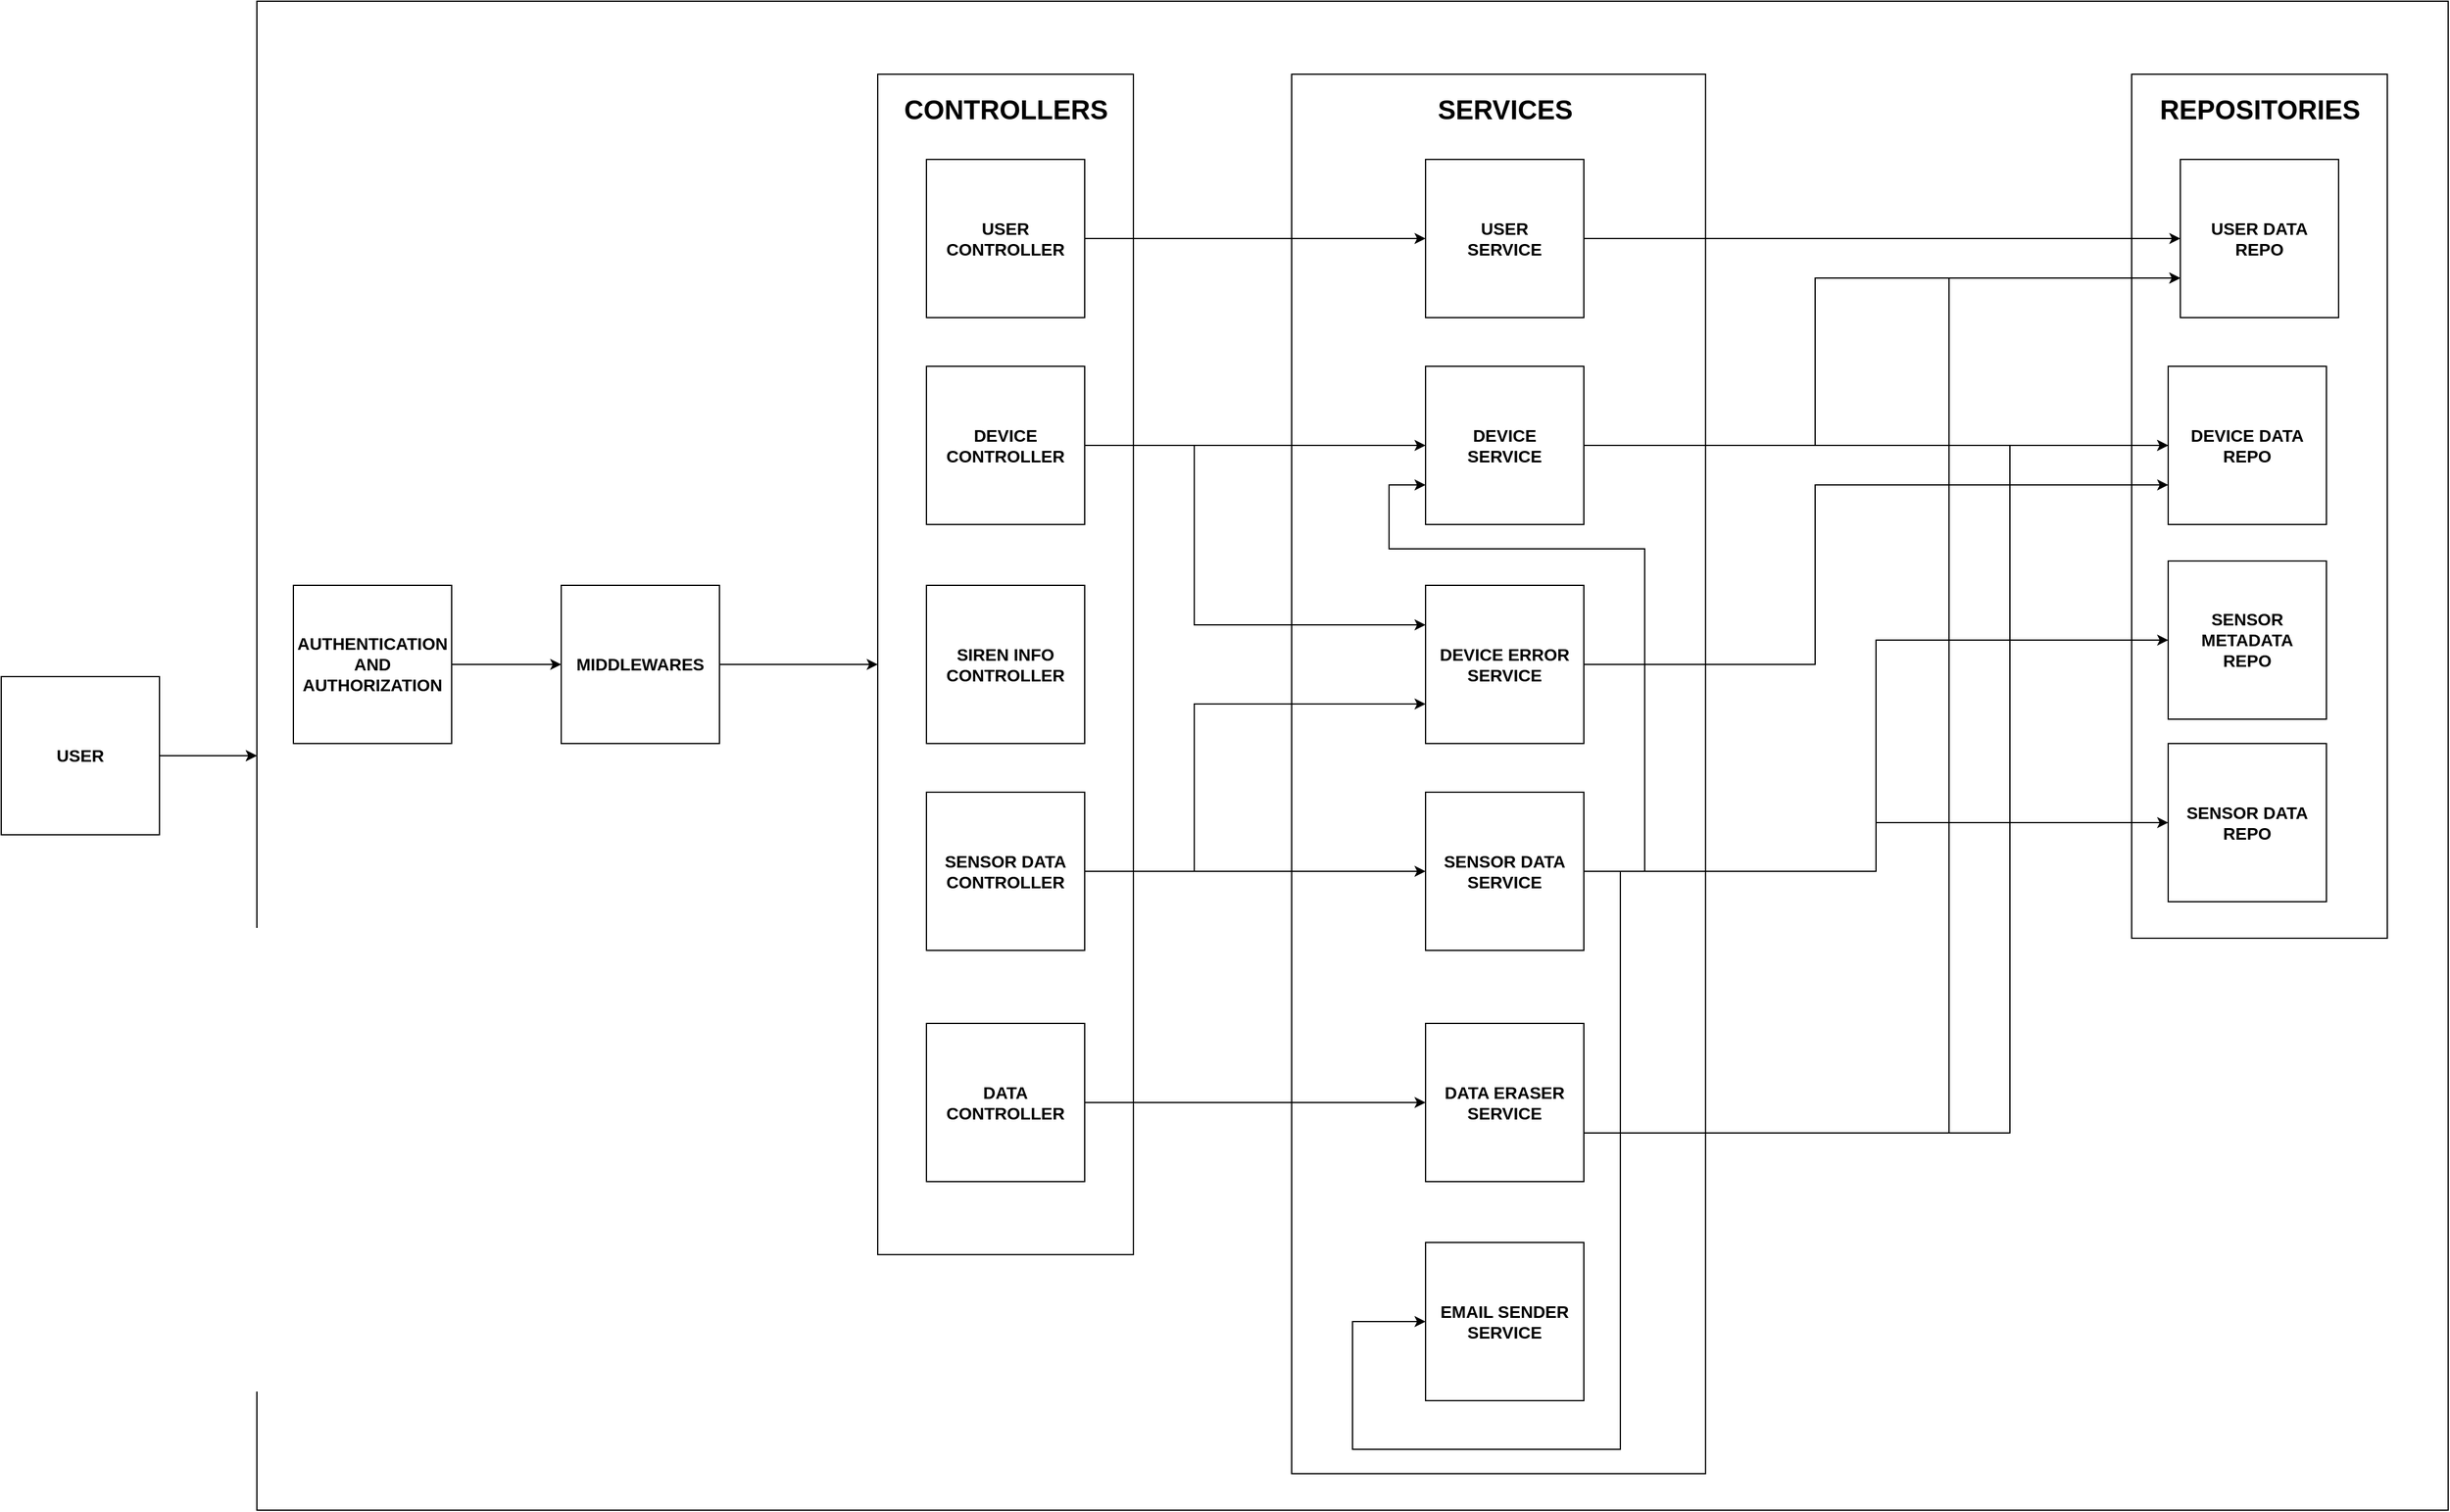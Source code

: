 <mxfile version="21.2.8" type="device">
  <diagram name="Página-1" id="VMTsFLG1KmO15SLVDoYl">
    <mxGraphModel dx="3754" dy="2411" grid="1" gridSize="10" guides="1" tooltips="1" connect="1" arrows="1" fold="1" page="1" pageScale="1" pageWidth="827" pageHeight="1169" math="0" shadow="0">
      <root>
        <mxCell id="0" />
        <mxCell id="1" parent="0" />
        <mxCell id="HJOw_oaYYQoyo_7_w0L2-3" value="" style="rounded=0;whiteSpace=wrap;html=1;fontStyle=1" parent="1" vertex="1">
          <mxGeometry x="-1280" y="-40" width="1800" height="1240" as="geometry" />
        </mxCell>
        <mxCell id="faG1PO36J3ovFhJvLUZU-56" value="" style="rounded=0;whiteSpace=wrap;html=1;fontStyle=1" parent="1" vertex="1">
          <mxGeometry x="260" y="20" width="210" height="710" as="geometry" />
        </mxCell>
        <mxCell id="faG1PO36J3ovFhJvLUZU-53" value="" style="rounded=0;whiteSpace=wrap;html=1;fontStyle=1" parent="1" vertex="1">
          <mxGeometry x="-430" y="20" width="340" height="1150" as="geometry" />
        </mxCell>
        <mxCell id="faG1PO36J3ovFhJvLUZU-52" value="" style="rounded=0;whiteSpace=wrap;html=1;fontStyle=1" parent="1" vertex="1">
          <mxGeometry x="-770" y="20" width="210" height="970" as="geometry" />
        </mxCell>
        <mxCell id="faG1PO36J3ovFhJvLUZU-4" value="CONTROLLERS" style="text;html=1;align=center;verticalAlign=middle;resizable=0;points=[];autosize=1;strokeColor=none;fillColor=none;fontStyle=1;fontSize=22;" parent="1" vertex="1">
          <mxGeometry x="-760" y="30" width="190" height="40" as="geometry" />
        </mxCell>
        <mxCell id="faG1PO36J3ovFhJvLUZU-39" style="edgeStyle=orthogonalEdgeStyle;rounded=0;orthogonalLoop=1;jettySize=auto;html=1;fontStyle=1" parent="1" source="faG1PO36J3ovFhJvLUZU-12" target="faG1PO36J3ovFhJvLUZU-38" edge="1">
          <mxGeometry relative="1" as="geometry" />
        </mxCell>
        <mxCell id="faG1PO36J3ovFhJvLUZU-12" value="USER CONTROLLER" style="whiteSpace=wrap;html=1;aspect=fixed;fontStyle=1;fontSize=15;" parent="1" vertex="1">
          <mxGeometry x="-730" y="90" width="130" height="130" as="geometry" />
        </mxCell>
        <mxCell id="faG1PO36J3ovFhJvLUZU-45" style="edgeStyle=orthogonalEdgeStyle;rounded=0;orthogonalLoop=1;jettySize=auto;html=1;fontStyle=1" parent="1" source="faG1PO36J3ovFhJvLUZU-34" target="faG1PO36J3ovFhJvLUZU-44" edge="1">
          <mxGeometry relative="1" as="geometry" />
        </mxCell>
        <mxCell id="faG1PO36J3ovFhJvLUZU-48" style="edgeStyle=orthogonalEdgeStyle;rounded=0;orthogonalLoop=1;jettySize=auto;html=1;entryX=0;entryY=0.75;entryDx=0;entryDy=0;fontStyle=1" parent="1" source="faG1PO36J3ovFhJvLUZU-34" target="faG1PO36J3ovFhJvLUZU-42" edge="1">
          <mxGeometry relative="1" as="geometry">
            <Array as="points">
              <mxPoint x="-510" y="675" />
              <mxPoint x="-510" y="538" />
            </Array>
          </mxGeometry>
        </mxCell>
        <mxCell id="faG1PO36J3ovFhJvLUZU-34" value="SENSOR DATA CONTROLLER" style="whiteSpace=wrap;html=1;aspect=fixed;fontStyle=1;fontSize=15;" parent="1" vertex="1">
          <mxGeometry x="-730" y="610" width="130" height="130" as="geometry" />
        </mxCell>
        <mxCell id="faG1PO36J3ovFhJvLUZU-50" style="edgeStyle=orthogonalEdgeStyle;rounded=0;orthogonalLoop=1;jettySize=auto;html=1;fontStyle=1" parent="1" source="faG1PO36J3ovFhJvLUZU-35" target="faG1PO36J3ovFhJvLUZU-49" edge="1">
          <mxGeometry relative="1" as="geometry" />
        </mxCell>
        <mxCell id="faG1PO36J3ovFhJvLUZU-35" value="DATA&lt;br&gt;CONTROLLER" style="whiteSpace=wrap;html=1;aspect=fixed;fontStyle=1;fontSize=15;" parent="1" vertex="1">
          <mxGeometry x="-730" y="800" width="130" height="130" as="geometry" />
        </mxCell>
        <mxCell id="faG1PO36J3ovFhJvLUZU-36" value="SIREN INFO CONTROLLER" style="whiteSpace=wrap;html=1;aspect=fixed;fontStyle=1;fontSize=15;" parent="1" vertex="1">
          <mxGeometry x="-730" y="440" width="130" height="130" as="geometry" />
        </mxCell>
        <mxCell id="faG1PO36J3ovFhJvLUZU-41" style="edgeStyle=orthogonalEdgeStyle;rounded=0;orthogonalLoop=1;jettySize=auto;html=1;fontStyle=1" parent="1" source="faG1PO36J3ovFhJvLUZU-37" target="faG1PO36J3ovFhJvLUZU-40" edge="1">
          <mxGeometry relative="1" as="geometry" />
        </mxCell>
        <mxCell id="faG1PO36J3ovFhJvLUZU-47" style="edgeStyle=orthogonalEdgeStyle;rounded=0;orthogonalLoop=1;jettySize=auto;html=1;entryX=0;entryY=0.25;entryDx=0;entryDy=0;fontStyle=1" parent="1" source="faG1PO36J3ovFhJvLUZU-37" target="faG1PO36J3ovFhJvLUZU-42" edge="1">
          <mxGeometry relative="1" as="geometry">
            <Array as="points">
              <mxPoint x="-510" y="325" />
              <mxPoint x="-510" y="473" />
            </Array>
          </mxGeometry>
        </mxCell>
        <mxCell id="faG1PO36J3ovFhJvLUZU-37" value="DEVICE CONTROLLER" style="whiteSpace=wrap;html=1;aspect=fixed;fontStyle=1;fontSize=15;" parent="1" vertex="1">
          <mxGeometry x="-730" y="260" width="130" height="130" as="geometry" />
        </mxCell>
        <mxCell id="faG1PO36J3ovFhJvLUZU-58" style="edgeStyle=orthogonalEdgeStyle;rounded=0;orthogonalLoop=1;jettySize=auto;html=1;fontStyle=1" parent="1" source="faG1PO36J3ovFhJvLUZU-38" target="faG1PO36J3ovFhJvLUZU-55" edge="1">
          <mxGeometry relative="1" as="geometry" />
        </mxCell>
        <mxCell id="faG1PO36J3ovFhJvLUZU-38" value="USER &lt;br&gt;SERVICE" style="whiteSpace=wrap;html=1;aspect=fixed;fontStyle=1;fontSize=15;" parent="1" vertex="1">
          <mxGeometry x="-320" y="90" width="130" height="130" as="geometry" />
        </mxCell>
        <mxCell id="faG1PO36J3ovFhJvLUZU-61" style="edgeStyle=orthogonalEdgeStyle;rounded=0;orthogonalLoop=1;jettySize=auto;html=1;fontStyle=1" parent="1" source="faG1PO36J3ovFhJvLUZU-40" target="faG1PO36J3ovFhJvLUZU-60" edge="1">
          <mxGeometry relative="1" as="geometry" />
        </mxCell>
        <mxCell id="faG1PO36J3ovFhJvLUZU-62" style="edgeStyle=orthogonalEdgeStyle;rounded=0;orthogonalLoop=1;jettySize=auto;html=1;entryX=0;entryY=0.75;entryDx=0;entryDy=0;fontStyle=1" parent="1" source="faG1PO36J3ovFhJvLUZU-40" target="faG1PO36J3ovFhJvLUZU-55" edge="1">
          <mxGeometry relative="1" as="geometry">
            <Array as="points">
              <mxPoint y="325" />
              <mxPoint y="188" />
            </Array>
          </mxGeometry>
        </mxCell>
        <mxCell id="faG1PO36J3ovFhJvLUZU-40" value="DEVICE &lt;br&gt;SERVICE" style="whiteSpace=wrap;html=1;aspect=fixed;fontStyle=1;fontSize=15;" parent="1" vertex="1">
          <mxGeometry x="-320" y="260" width="130" height="130" as="geometry" />
        </mxCell>
        <mxCell id="-1UOzwiWxuvySdNp6yXi-1" style="edgeStyle=orthogonalEdgeStyle;rounded=0;orthogonalLoop=1;jettySize=auto;html=1;entryX=0;entryY=0.75;entryDx=0;entryDy=0;fontStyle=1" parent="1" source="faG1PO36J3ovFhJvLUZU-42" target="faG1PO36J3ovFhJvLUZU-60" edge="1">
          <mxGeometry relative="1" as="geometry">
            <Array as="points">
              <mxPoint y="505" />
              <mxPoint y="358" />
            </Array>
          </mxGeometry>
        </mxCell>
        <mxCell id="faG1PO36J3ovFhJvLUZU-42" value="DEVICE ERROR&lt;br&gt;SERVICE" style="whiteSpace=wrap;html=1;aspect=fixed;fontStyle=1;fontSize=15;" parent="1" vertex="1">
          <mxGeometry x="-320" y="440" width="130" height="130" as="geometry" />
        </mxCell>
        <mxCell id="-1UOzwiWxuvySdNp6yXi-3" style="edgeStyle=orthogonalEdgeStyle;rounded=0;orthogonalLoop=1;jettySize=auto;html=1;entryX=0;entryY=0.5;entryDx=0;entryDy=0;fontStyle=1" parent="1" source="faG1PO36J3ovFhJvLUZU-44" target="-1UOzwiWxuvySdNp6yXi-2" edge="1">
          <mxGeometry relative="1" as="geometry" />
        </mxCell>
        <mxCell id="-1UOzwiWxuvySdNp6yXi-5" style="edgeStyle=orthogonalEdgeStyle;rounded=0;orthogonalLoop=1;jettySize=auto;html=1;entryX=0;entryY=0.75;entryDx=0;entryDy=0;fontStyle=1" parent="1" source="faG1PO36J3ovFhJvLUZU-44" target="faG1PO36J3ovFhJvLUZU-40" edge="1">
          <mxGeometry relative="1" as="geometry">
            <mxPoint x="-120" y="410" as="targetPoint" />
            <Array as="points">
              <mxPoint x="-140" y="675" />
              <mxPoint x="-140" y="410" />
              <mxPoint x="-350" y="410" />
              <mxPoint x="-350" y="358" />
            </Array>
          </mxGeometry>
        </mxCell>
        <mxCell id="-1UOzwiWxuvySdNp6yXi-8" style="edgeStyle=orthogonalEdgeStyle;rounded=0;orthogonalLoop=1;jettySize=auto;html=1;entryX=0;entryY=0.5;entryDx=0;entryDy=0;fontStyle=1" parent="1" source="faG1PO36J3ovFhJvLUZU-44" target="-1UOzwiWxuvySdNp6yXi-7" edge="1">
          <mxGeometry relative="1" as="geometry" />
        </mxCell>
        <mxCell id="-1UOzwiWxuvySdNp6yXi-13" style="edgeStyle=orthogonalEdgeStyle;rounded=0;orthogonalLoop=1;jettySize=auto;html=1;entryX=0;entryY=0.5;entryDx=0;entryDy=0;fontStyle=1" parent="1" source="faG1PO36J3ovFhJvLUZU-44" target="-1UOzwiWxuvySdNp6yXi-12" edge="1">
          <mxGeometry relative="1" as="geometry">
            <Array as="points">
              <mxPoint x="-160" y="675" />
              <mxPoint x="-160" y="1150" />
              <mxPoint x="-380" y="1150" />
              <mxPoint x="-380" y="1045" />
            </Array>
          </mxGeometry>
        </mxCell>
        <mxCell id="faG1PO36J3ovFhJvLUZU-44" value="SENSOR DATA&lt;br&gt;SERVICE" style="whiteSpace=wrap;html=1;aspect=fixed;fontStyle=1;fontSize=15;" parent="1" vertex="1">
          <mxGeometry x="-320" y="610" width="130" height="130" as="geometry" />
        </mxCell>
        <mxCell id="-1UOzwiWxuvySdNp6yXi-9" style="edgeStyle=orthogonalEdgeStyle;rounded=0;orthogonalLoop=1;jettySize=auto;html=1;entryX=0;entryY=0.75;entryDx=0;entryDy=0;fontStyle=1" parent="1" source="faG1PO36J3ovFhJvLUZU-49" target="faG1PO36J3ovFhJvLUZU-55" edge="1">
          <mxGeometry relative="1" as="geometry">
            <Array as="points">
              <mxPoint x="110" y="890" />
              <mxPoint x="110" y="188" />
            </Array>
          </mxGeometry>
        </mxCell>
        <mxCell id="-1UOzwiWxuvySdNp6yXi-11" style="edgeStyle=orthogonalEdgeStyle;rounded=0;orthogonalLoop=1;jettySize=auto;html=1;entryX=0;entryY=0.5;entryDx=0;entryDy=0;fontStyle=1" parent="1" source="faG1PO36J3ovFhJvLUZU-49" target="faG1PO36J3ovFhJvLUZU-60" edge="1">
          <mxGeometry relative="1" as="geometry">
            <Array as="points">
              <mxPoint x="160" y="890" />
              <mxPoint x="160" y="325" />
            </Array>
          </mxGeometry>
        </mxCell>
        <mxCell id="faG1PO36J3ovFhJvLUZU-49" value="DATA ERASER&lt;br&gt;SERVICE" style="whiteSpace=wrap;html=1;aspect=fixed;fontStyle=1;fontSize=15;" parent="1" vertex="1">
          <mxGeometry x="-320" y="800" width="130" height="130" as="geometry" />
        </mxCell>
        <mxCell id="faG1PO36J3ovFhJvLUZU-54" value="SERVICES" style="text;html=1;align=center;verticalAlign=middle;resizable=0;points=[];autosize=1;strokeColor=none;fillColor=none;fontStyle=1;fontSize=22;" parent="1" vertex="1">
          <mxGeometry x="-320" y="30" width="130" height="40" as="geometry" />
        </mxCell>
        <mxCell id="faG1PO36J3ovFhJvLUZU-55" value="USER DATA&lt;br&gt;REPO" style="whiteSpace=wrap;html=1;aspect=fixed;fontStyle=1;fontSize=15;" parent="1" vertex="1">
          <mxGeometry x="300" y="90" width="130" height="130" as="geometry" />
        </mxCell>
        <mxCell id="faG1PO36J3ovFhJvLUZU-57" value="REPOSITORIES" style="text;html=1;align=center;verticalAlign=middle;resizable=0;points=[];autosize=1;strokeColor=none;fillColor=none;fontStyle=1;fontSize=22;" parent="1" vertex="1">
          <mxGeometry x="270" y="30" width="190" height="40" as="geometry" />
        </mxCell>
        <mxCell id="faG1PO36J3ovFhJvLUZU-60" value="DEVICE DATA&lt;br&gt;REPO" style="whiteSpace=wrap;html=1;aspect=fixed;fontStyle=1;fontSize=15;" parent="1" vertex="1">
          <mxGeometry x="290" y="260" width="130" height="130" as="geometry" />
        </mxCell>
        <mxCell id="-1UOzwiWxuvySdNp6yXi-2" value="SENSOR METADATA&lt;br&gt;REPO" style="whiteSpace=wrap;html=1;aspect=fixed;fontStyle=1;fontSize=15;" parent="1" vertex="1">
          <mxGeometry x="290" y="420" width="130" height="130" as="geometry" />
        </mxCell>
        <mxCell id="-1UOzwiWxuvySdNp6yXi-7" value="SENSOR DATA&lt;br&gt;REPO" style="whiteSpace=wrap;html=1;aspect=fixed;fontStyle=1;fontSize=15;" parent="1" vertex="1">
          <mxGeometry x="290" y="570" width="130" height="130" as="geometry" />
        </mxCell>
        <mxCell id="-1UOzwiWxuvySdNp6yXi-12" value="EMAIL SENDER&lt;br&gt;SERVICE" style="whiteSpace=wrap;html=1;aspect=fixed;fontStyle=1;fontSize=15;" parent="1" vertex="1">
          <mxGeometry x="-320" y="980" width="130" height="130" as="geometry" />
        </mxCell>
        <mxCell id="HJOw_oaYYQoyo_7_w0L2-6" style="edgeStyle=orthogonalEdgeStyle;rounded=0;orthogonalLoop=1;jettySize=auto;html=1;fontStyle=1" parent="1" source="HJOw_oaYYQoyo_7_w0L2-1" target="faG1PO36J3ovFhJvLUZU-52" edge="1">
          <mxGeometry relative="1" as="geometry" />
        </mxCell>
        <mxCell id="HJOw_oaYYQoyo_7_w0L2-1" value="MIDDLEWARES" style="whiteSpace=wrap;html=1;aspect=fixed;fontStyle=1;fontSize=14;" parent="1" vertex="1">
          <mxGeometry x="-1030" y="440" width="130" height="130" as="geometry" />
        </mxCell>
        <mxCell id="HJOw_oaYYQoyo_7_w0L2-7" style="edgeStyle=orthogonalEdgeStyle;rounded=0;orthogonalLoop=1;jettySize=auto;html=1;exitX=1;exitY=0.5;exitDx=0;exitDy=0;fontStyle=1" parent="1" source="HJOw_oaYYQoyo_7_w0L2-2" target="HJOw_oaYYQoyo_7_w0L2-3" edge="1">
          <mxGeometry relative="1" as="geometry">
            <mxPoint x="-1370" y="565" as="sourcePoint" />
            <Array as="points" />
          </mxGeometry>
        </mxCell>
        <mxCell id="HJOw_oaYYQoyo_7_w0L2-2" value="USER" style="whiteSpace=wrap;html=1;aspect=fixed;fontStyle=1;fontSize=15;" parent="1" vertex="1">
          <mxGeometry x="-1490" y="515" width="130" height="130" as="geometry" />
        </mxCell>
        <mxCell id="HJOw_oaYYQoyo_7_w0L2-4" value="SPRING SERVER" style="text;html=1;align=center;verticalAlign=middle;resizable=0;points=[];autosize=1;strokeColor=none;fillColor=none;fontStyle=1;fontSize=22;" parent="1" vertex="1">
          <mxGeometry x="-1240" y="-20" width="200" height="40" as="geometry" />
        </mxCell>
        <mxCell id="-YmSZKqu0fRn_ai4a4Oy-2" style="edgeStyle=orthogonalEdgeStyle;rounded=0;orthogonalLoop=1;jettySize=auto;html=1;fontStyle=1" parent="1" source="-YmSZKqu0fRn_ai4a4Oy-1" target="HJOw_oaYYQoyo_7_w0L2-1" edge="1">
          <mxGeometry relative="1" as="geometry" />
        </mxCell>
        <mxCell id="-YmSZKqu0fRn_ai4a4Oy-1" value="AUTHENTICATION&lt;br&gt;AND&lt;br&gt;AUTHORIZATION" style="whiteSpace=wrap;html=1;aspect=fixed;fontStyle=1;fontSize=14;" parent="1" vertex="1">
          <mxGeometry x="-1250" y="440" width="130" height="130" as="geometry" />
        </mxCell>
        <mxCell id="l5B6pVcyyVN4LYzykeho-1" value="" style="rounded=0;whiteSpace=wrap;html=1;fontStyle=1;fontSize=14;" vertex="1" parent="1">
          <mxGeometry x="-1280" y="-40" width="1800" height="1240" as="geometry" />
        </mxCell>
        <mxCell id="l5B6pVcyyVN4LYzykeho-2" value="" style="rounded=0;whiteSpace=wrap;html=1;fontStyle=1;fontSize=14;" vertex="1" parent="1">
          <mxGeometry x="260" y="20" width="210" height="710" as="geometry" />
        </mxCell>
        <mxCell id="l5B6pVcyyVN4LYzykeho-3" value="" style="rounded=0;whiteSpace=wrap;html=1;fontStyle=1;fontSize=14;" vertex="1" parent="1">
          <mxGeometry x="-430" y="20" width="340" height="1150" as="geometry" />
        </mxCell>
        <mxCell id="l5B6pVcyyVN4LYzykeho-4" value="" style="rounded=0;whiteSpace=wrap;html=1;fontStyle=1;fontSize=14;" vertex="1" parent="1">
          <mxGeometry x="-770" y="20" width="210" height="970" as="geometry" />
        </mxCell>
        <mxCell id="l5B6pVcyyVN4LYzykeho-5" style="edgeStyle=orthogonalEdgeStyle;rounded=0;orthogonalLoop=1;jettySize=auto;html=1;fontStyle=1;fontSize=14;" edge="1" source="l5B6pVcyyVN4LYzykeho-6" target="l5B6pVcyyVN4LYzykeho-17" parent="1">
          <mxGeometry relative="1" as="geometry" />
        </mxCell>
        <mxCell id="l5B6pVcyyVN4LYzykeho-6" value="USER CONTROLLER" style="whiteSpace=wrap;html=1;aspect=fixed;fontStyle=1;fontSize=14;" vertex="1" parent="1">
          <mxGeometry x="-730" y="90" width="130" height="130" as="geometry" />
        </mxCell>
        <mxCell id="l5B6pVcyyVN4LYzykeho-7" style="edgeStyle=orthogonalEdgeStyle;rounded=0;orthogonalLoop=1;jettySize=auto;html=1;fontStyle=1;fontSize=14;" edge="1" source="l5B6pVcyyVN4LYzykeho-9" target="l5B6pVcyyVN4LYzykeho-27" parent="1">
          <mxGeometry relative="1" as="geometry" />
        </mxCell>
        <mxCell id="l5B6pVcyyVN4LYzykeho-8" style="edgeStyle=orthogonalEdgeStyle;rounded=0;orthogonalLoop=1;jettySize=auto;html=1;entryX=0;entryY=0.75;entryDx=0;entryDy=0;fontStyle=1;fontSize=14;" edge="1" source="l5B6pVcyyVN4LYzykeho-9" target="l5B6pVcyyVN4LYzykeho-22" parent="1">
          <mxGeometry relative="1" as="geometry">
            <Array as="points">
              <mxPoint x="-510" y="675" />
              <mxPoint x="-510" y="538" />
            </Array>
          </mxGeometry>
        </mxCell>
        <mxCell id="l5B6pVcyyVN4LYzykeho-9" value="SENSOR DATA CONTROLLER" style="whiteSpace=wrap;html=1;aspect=fixed;fontStyle=1;fontSize=14;" vertex="1" parent="1">
          <mxGeometry x="-730" y="610" width="130" height="130" as="geometry" />
        </mxCell>
        <mxCell id="l5B6pVcyyVN4LYzykeho-10" style="edgeStyle=orthogonalEdgeStyle;rounded=0;orthogonalLoop=1;jettySize=auto;html=1;fontStyle=1;fontSize=14;" edge="1" source="l5B6pVcyyVN4LYzykeho-11" target="l5B6pVcyyVN4LYzykeho-30" parent="1">
          <mxGeometry relative="1" as="geometry" />
        </mxCell>
        <mxCell id="l5B6pVcyyVN4LYzykeho-11" value="DATA&lt;br style=&quot;font-size: 14px;&quot;&gt;CONTROLLER" style="whiteSpace=wrap;html=1;aspect=fixed;fontStyle=1;fontSize=14;" vertex="1" parent="1">
          <mxGeometry x="-730" y="800" width="130" height="130" as="geometry" />
        </mxCell>
        <mxCell id="l5B6pVcyyVN4LYzykeho-12" value="SIREN INFO CONTROLLER" style="whiteSpace=wrap;html=1;aspect=fixed;fontStyle=1;fontSize=14;" vertex="1" parent="1">
          <mxGeometry x="-730" y="440" width="130" height="130" as="geometry" />
        </mxCell>
        <mxCell id="l5B6pVcyyVN4LYzykeho-13" style="edgeStyle=orthogonalEdgeStyle;rounded=0;orthogonalLoop=1;jettySize=auto;html=1;fontStyle=1;fontSize=14;" edge="1" source="l5B6pVcyyVN4LYzykeho-15" target="l5B6pVcyyVN4LYzykeho-20" parent="1">
          <mxGeometry relative="1" as="geometry" />
        </mxCell>
        <mxCell id="l5B6pVcyyVN4LYzykeho-14" style="edgeStyle=orthogonalEdgeStyle;rounded=0;orthogonalLoop=1;jettySize=auto;html=1;entryX=0;entryY=0.25;entryDx=0;entryDy=0;fontStyle=1;fontSize=14;" edge="1" source="l5B6pVcyyVN4LYzykeho-15" target="l5B6pVcyyVN4LYzykeho-22" parent="1">
          <mxGeometry relative="1" as="geometry">
            <Array as="points">
              <mxPoint x="-510" y="325" />
              <mxPoint x="-510" y="473" />
            </Array>
          </mxGeometry>
        </mxCell>
        <mxCell id="l5B6pVcyyVN4LYzykeho-15" value="DEVICE CONTROLLER" style="whiteSpace=wrap;html=1;aspect=fixed;fontStyle=1;fontSize=14;" vertex="1" parent="1">
          <mxGeometry x="-730" y="260" width="130" height="130" as="geometry" />
        </mxCell>
        <mxCell id="l5B6pVcyyVN4LYzykeho-16" style="edgeStyle=orthogonalEdgeStyle;rounded=0;orthogonalLoop=1;jettySize=auto;html=1;fontStyle=1;fontSize=14;" edge="1" source="l5B6pVcyyVN4LYzykeho-17" target="l5B6pVcyyVN4LYzykeho-32" parent="1">
          <mxGeometry relative="1" as="geometry" />
        </mxCell>
        <mxCell id="l5B6pVcyyVN4LYzykeho-17" value="USER &lt;br style=&quot;font-size: 14px;&quot;&gt;SERVICE" style="whiteSpace=wrap;html=1;aspect=fixed;fontStyle=1;fontSize=14;" vertex="1" parent="1">
          <mxGeometry x="-320" y="90" width="130" height="130" as="geometry" />
        </mxCell>
        <mxCell id="l5B6pVcyyVN4LYzykeho-18" style="edgeStyle=orthogonalEdgeStyle;rounded=0;orthogonalLoop=1;jettySize=auto;html=1;fontStyle=1;fontSize=14;" edge="1" source="l5B6pVcyyVN4LYzykeho-20" target="l5B6pVcyyVN4LYzykeho-34" parent="1">
          <mxGeometry relative="1" as="geometry" />
        </mxCell>
        <mxCell id="l5B6pVcyyVN4LYzykeho-19" style="edgeStyle=orthogonalEdgeStyle;rounded=0;orthogonalLoop=1;jettySize=auto;html=1;entryX=0;entryY=0.75;entryDx=0;entryDy=0;fontStyle=1;fontSize=14;" edge="1" source="l5B6pVcyyVN4LYzykeho-20" target="l5B6pVcyyVN4LYzykeho-32" parent="1">
          <mxGeometry relative="1" as="geometry">
            <Array as="points">
              <mxPoint y="325" />
              <mxPoint y="188" />
            </Array>
          </mxGeometry>
        </mxCell>
        <mxCell id="l5B6pVcyyVN4LYzykeho-20" value="DEVICE &lt;br style=&quot;font-size: 14px;&quot;&gt;SERVICE" style="whiteSpace=wrap;html=1;aspect=fixed;fontStyle=1;fontSize=14;" vertex="1" parent="1">
          <mxGeometry x="-320" y="260" width="130" height="130" as="geometry" />
        </mxCell>
        <mxCell id="l5B6pVcyyVN4LYzykeho-21" style="edgeStyle=orthogonalEdgeStyle;rounded=0;orthogonalLoop=1;jettySize=auto;html=1;entryX=0;entryY=0.75;entryDx=0;entryDy=0;fontStyle=1;fontSize=14;" edge="1" source="l5B6pVcyyVN4LYzykeho-22" target="l5B6pVcyyVN4LYzykeho-34" parent="1">
          <mxGeometry relative="1" as="geometry">
            <Array as="points">
              <mxPoint y="505" />
              <mxPoint y="358" />
            </Array>
          </mxGeometry>
        </mxCell>
        <mxCell id="l5B6pVcyyVN4LYzykeho-22" value="DEVICE ERROR&lt;br style=&quot;font-size: 14px;&quot;&gt;SERVICE" style="whiteSpace=wrap;html=1;aspect=fixed;fontStyle=1;fontSize=14;" vertex="1" parent="1">
          <mxGeometry x="-320" y="440" width="130" height="130" as="geometry" />
        </mxCell>
        <mxCell id="l5B6pVcyyVN4LYzykeho-23" style="edgeStyle=orthogonalEdgeStyle;rounded=0;orthogonalLoop=1;jettySize=auto;html=1;entryX=0;entryY=0.5;entryDx=0;entryDy=0;fontStyle=1;fontSize=14;" edge="1" source="l5B6pVcyyVN4LYzykeho-27" target="l5B6pVcyyVN4LYzykeho-35" parent="1">
          <mxGeometry relative="1" as="geometry" />
        </mxCell>
        <mxCell id="l5B6pVcyyVN4LYzykeho-24" style="edgeStyle=orthogonalEdgeStyle;rounded=0;orthogonalLoop=1;jettySize=auto;html=1;entryX=0;entryY=0.75;entryDx=0;entryDy=0;fontStyle=1;fontSize=14;" edge="1" source="l5B6pVcyyVN4LYzykeho-27" target="l5B6pVcyyVN4LYzykeho-20" parent="1">
          <mxGeometry relative="1" as="geometry">
            <mxPoint x="-120" y="410" as="targetPoint" />
            <Array as="points">
              <mxPoint x="-140" y="675" />
              <mxPoint x="-140" y="410" />
              <mxPoint x="-350" y="410" />
              <mxPoint x="-350" y="358" />
            </Array>
          </mxGeometry>
        </mxCell>
        <mxCell id="l5B6pVcyyVN4LYzykeho-25" style="edgeStyle=orthogonalEdgeStyle;rounded=0;orthogonalLoop=1;jettySize=auto;html=1;entryX=0;entryY=0.5;entryDx=0;entryDy=0;fontStyle=1;fontSize=14;" edge="1" source="l5B6pVcyyVN4LYzykeho-27" target="l5B6pVcyyVN4LYzykeho-36" parent="1">
          <mxGeometry relative="1" as="geometry" />
        </mxCell>
        <mxCell id="l5B6pVcyyVN4LYzykeho-26" style="edgeStyle=orthogonalEdgeStyle;rounded=0;orthogonalLoop=1;jettySize=auto;html=1;entryX=0;entryY=0.5;entryDx=0;entryDy=0;fontStyle=1;fontSize=14;" edge="1" source="l5B6pVcyyVN4LYzykeho-27" target="l5B6pVcyyVN4LYzykeho-37" parent="1">
          <mxGeometry relative="1" as="geometry">
            <Array as="points">
              <mxPoint x="-160" y="675" />
              <mxPoint x="-160" y="1150" />
              <mxPoint x="-380" y="1150" />
              <mxPoint x="-380" y="1045" />
            </Array>
          </mxGeometry>
        </mxCell>
        <mxCell id="l5B6pVcyyVN4LYzykeho-27" value="SENSOR DATA&lt;br style=&quot;font-size: 14px;&quot;&gt;SERVICE" style="whiteSpace=wrap;html=1;aspect=fixed;fontStyle=1;fontSize=14;" vertex="1" parent="1">
          <mxGeometry x="-320" y="610" width="130" height="130" as="geometry" />
        </mxCell>
        <mxCell id="l5B6pVcyyVN4LYzykeho-28" style="edgeStyle=orthogonalEdgeStyle;rounded=0;orthogonalLoop=1;jettySize=auto;html=1;entryX=0;entryY=0.75;entryDx=0;entryDy=0;fontStyle=1;fontSize=14;" edge="1" source="l5B6pVcyyVN4LYzykeho-30" target="l5B6pVcyyVN4LYzykeho-32" parent="1">
          <mxGeometry relative="1" as="geometry">
            <Array as="points">
              <mxPoint x="110" y="890" />
              <mxPoint x="110" y="188" />
            </Array>
          </mxGeometry>
        </mxCell>
        <mxCell id="l5B6pVcyyVN4LYzykeho-29" style="edgeStyle=orthogonalEdgeStyle;rounded=0;orthogonalLoop=1;jettySize=auto;html=1;entryX=0;entryY=0.5;entryDx=0;entryDy=0;fontStyle=1;fontSize=14;" edge="1" source="l5B6pVcyyVN4LYzykeho-30" target="l5B6pVcyyVN4LYzykeho-34" parent="1">
          <mxGeometry relative="1" as="geometry">
            <Array as="points">
              <mxPoint x="160" y="890" />
              <mxPoint x="160" y="325" />
            </Array>
          </mxGeometry>
        </mxCell>
        <mxCell id="l5B6pVcyyVN4LYzykeho-30" value="DATA ERASER&lt;br style=&quot;font-size: 14px;&quot;&gt;SERVICE" style="whiteSpace=wrap;html=1;aspect=fixed;fontStyle=1;fontSize=14;" vertex="1" parent="1">
          <mxGeometry x="-320" y="800" width="130" height="130" as="geometry" />
        </mxCell>
        <mxCell id="l5B6pVcyyVN4LYzykeho-31" value="SERVICES" style="text;html=1;align=center;verticalAlign=middle;resizable=0;points=[];autosize=1;strokeColor=none;fillColor=none;fontStyle=1;fontSize=22;" vertex="1" parent="1">
          <mxGeometry x="-320" y="30" width="130" height="40" as="geometry" />
        </mxCell>
        <mxCell id="l5B6pVcyyVN4LYzykeho-32" value="USER DATA&lt;br style=&quot;font-size: 14px;&quot;&gt;REPO" style="whiteSpace=wrap;html=1;aspect=fixed;fontStyle=1;fontSize=14;" vertex="1" parent="1">
          <mxGeometry x="300" y="90" width="130" height="130" as="geometry" />
        </mxCell>
        <mxCell id="l5B6pVcyyVN4LYzykeho-33" value="REPOSITORIES" style="text;html=1;align=center;verticalAlign=middle;resizable=0;points=[];autosize=1;strokeColor=none;fillColor=none;fontStyle=1;fontSize=22;" vertex="1" parent="1">
          <mxGeometry x="270" y="30" width="190" height="40" as="geometry" />
        </mxCell>
        <mxCell id="l5B6pVcyyVN4LYzykeho-34" value="DEVICE DATA&lt;br style=&quot;font-size: 14px;&quot;&gt;REPO" style="whiteSpace=wrap;html=1;aspect=fixed;fontStyle=1;fontSize=14;" vertex="1" parent="1">
          <mxGeometry x="290" y="260" width="130" height="130" as="geometry" />
        </mxCell>
        <mxCell id="l5B6pVcyyVN4LYzykeho-35" value="SENSOR METADATA&lt;br style=&quot;font-size: 14px;&quot;&gt;REPO" style="whiteSpace=wrap;html=1;aspect=fixed;fontStyle=1;fontSize=14;" vertex="1" parent="1">
          <mxGeometry x="290" y="420" width="130" height="130" as="geometry" />
        </mxCell>
        <mxCell id="l5B6pVcyyVN4LYzykeho-36" value="SENSOR DATA&lt;br style=&quot;font-size: 14px;&quot;&gt;REPO" style="whiteSpace=wrap;html=1;aspect=fixed;fontStyle=1;fontSize=14;" vertex="1" parent="1">
          <mxGeometry x="290" y="570" width="130" height="130" as="geometry" />
        </mxCell>
        <mxCell id="l5B6pVcyyVN4LYzykeho-37" value="EMAIL SENDER&lt;br style=&quot;font-size: 14px;&quot;&gt;SERVICE" style="whiteSpace=wrap;html=1;aspect=fixed;fontStyle=1;fontSize=14;" vertex="1" parent="1">
          <mxGeometry x="-320" y="980" width="130" height="130" as="geometry" />
        </mxCell>
        <mxCell id="l5B6pVcyyVN4LYzykeho-38" style="edgeStyle=orthogonalEdgeStyle;rounded=0;orthogonalLoop=1;jettySize=auto;html=1;fontStyle=1;fontSize=14;" edge="1" source="l5B6pVcyyVN4LYzykeho-39" target="l5B6pVcyyVN4LYzykeho-4" parent="1">
          <mxGeometry relative="1" as="geometry" />
        </mxCell>
        <mxCell id="l5B6pVcyyVN4LYzykeho-39" value="MIDDLEWARES" style="whiteSpace=wrap;html=1;aspect=fixed;fontStyle=1;fontSize=14;" vertex="1" parent="1">
          <mxGeometry x="-1030" y="440" width="130" height="130" as="geometry" />
        </mxCell>
        <mxCell id="l5B6pVcyyVN4LYzykeho-40" style="edgeStyle=orthogonalEdgeStyle;rounded=0;orthogonalLoop=1;jettySize=auto;html=1;exitX=1;exitY=0.5;exitDx=0;exitDy=0;fontStyle=1;fontSize=14;" edge="1" source="l5B6pVcyyVN4LYzykeho-41" target="l5B6pVcyyVN4LYzykeho-1" parent="1">
          <mxGeometry relative="1" as="geometry">
            <mxPoint x="-1370" y="565" as="sourcePoint" />
            <Array as="points" />
          </mxGeometry>
        </mxCell>
        <mxCell id="l5B6pVcyyVN4LYzykeho-41" value="USER" style="whiteSpace=wrap;html=1;aspect=fixed;fontStyle=1;fontSize=14;" vertex="1" parent="1">
          <mxGeometry x="-1490" y="515" width="130" height="130" as="geometry" />
        </mxCell>
        <mxCell id="l5B6pVcyyVN4LYzykeho-42" style="edgeStyle=orthogonalEdgeStyle;rounded=0;orthogonalLoop=1;jettySize=auto;html=1;fontStyle=1;fontSize=14;" edge="1" source="l5B6pVcyyVN4LYzykeho-43" target="l5B6pVcyyVN4LYzykeho-39" parent="1">
          <mxGeometry relative="1" as="geometry" />
        </mxCell>
        <mxCell id="l5B6pVcyyVN4LYzykeho-43" value="AUTHENTICATION&lt;br style=&quot;font-size: 14px;&quot;&gt;AND&lt;br style=&quot;font-size: 14px;&quot;&gt;AUTHORIZATION" style="whiteSpace=wrap;html=1;aspect=fixed;fontStyle=1;fontSize=14;" vertex="1" parent="1">
          <mxGeometry x="-1250" y="440" width="130" height="130" as="geometry" />
        </mxCell>
        <mxCell id="l5B6pVcyyVN4LYzykeho-48" value="CONTROLLERS" style="text;html=1;align=center;verticalAlign=middle;resizable=0;points=[];autosize=1;strokeColor=none;fillColor=none;fontStyle=1;fontSize=22;" vertex="1" parent="1">
          <mxGeometry x="-760" y="30" width="190" height="40" as="geometry" />
        </mxCell>
      </root>
    </mxGraphModel>
  </diagram>
</mxfile>

